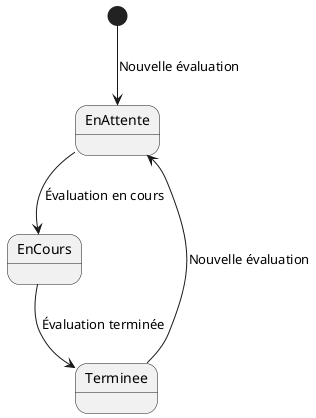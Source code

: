 @startuml
[*] --> EnAttente : Nouvelle évaluation
EnAttente --> EnCours : Évaluation en cours
EnCours --> Terminee : Évaluation terminée
Terminee --> EnAttente : Nouvelle évaluation
@enduml